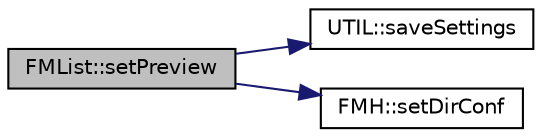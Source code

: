 digraph "FMList::setPreview"
{
 // INTERACTIVE_SVG=YES
 // LATEX_PDF_SIZE
  edge [fontname="Helvetica",fontsize="10",labelfontname="Helvetica",labelfontsize="10"];
  node [fontname="Helvetica",fontsize="10",shape=record];
  rankdir="LR";
  Node162 [label="FMList::setPreview",height=0.2,width=0.4,color="black", fillcolor="grey75", style="filled", fontcolor="black",tooltip=" "];
  Node162 -> Node163 [color="midnightblue",fontsize="10",style="solid",fontname="Helvetica"];
  Node163 [label="UTIL::saveSettings",height=0.2,width=0.4,color="black", fillcolor="white", style="filled",URL="$namespace_u_t_i_l.html#a6ac14410332c9d6f7ec133816c74ccca",tooltip=" "];
  Node162 -> Node164 [color="midnightblue",fontsize="10",style="solid",fontname="Helvetica"];
  Node164 [label="FMH::setDirConf",height=0.2,width=0.4,color="black", fillcolor="white", style="filled",URL="$namespace_f_m_h.html#a7529ed27e80f19882f8cda17794abb4c",tooltip=" "];
}
